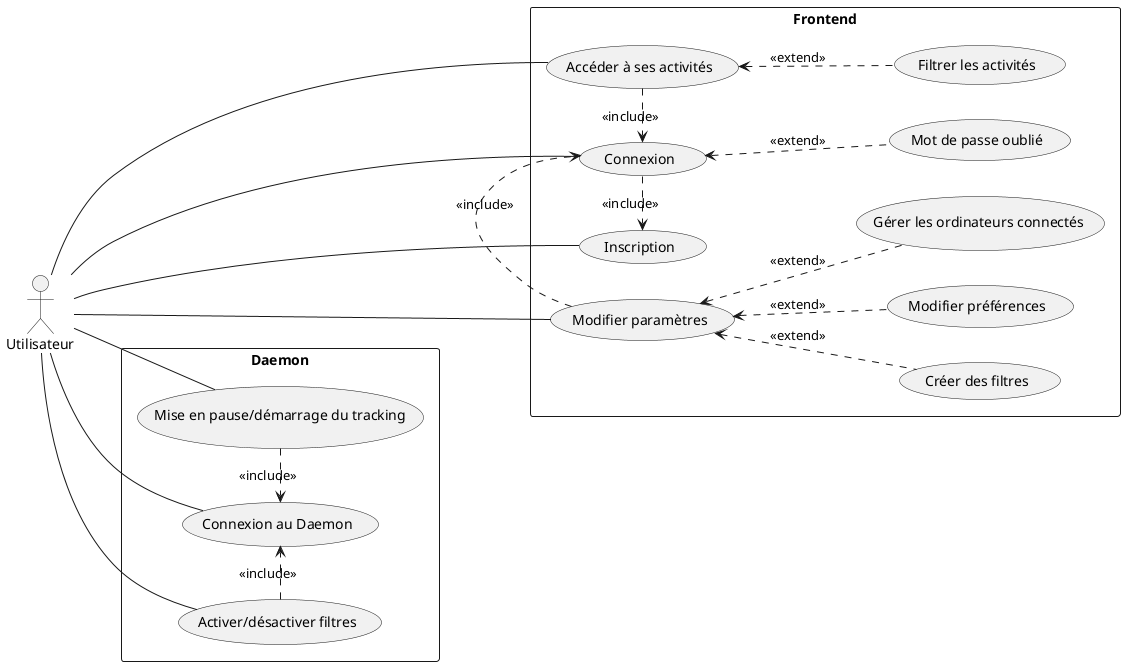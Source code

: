 @startuml
left to right direction

actor Utilisateur

rectangle Frontend {

Utilisateur --- (Accéder à ses activités)
Utilisateur --- (Connexion)
Utilisateur --- (Inscription)
Utilisateur --- (Modifier paramètres)


(Accéder à ses activités) <.. (Filtrer les activités) : <<extend>>
(Accéder à ses activités) .> (Connexion) : <<include>>
(Connexion) <.. (Mot de passe oublié) : <<extend>>
(Connexion) .> (Inscription) : <<include>>
(Modifier paramètres) .> (Connexion) : <<include>>
(Modifier paramètres) <.. (Modifier préférences) : <<extend>>
(Modifier paramètres) <.. (Gérer les ordinateurs connectés) : <<extend>>
(Modifier paramètres) <.. (Créer des filtres) : <<extend>>
}

rectangle Daemon {

Utilisateur -- (Mise en pause/démarrage du tracking)
Utilisateur -- (Connexion au Daemon)
Utilisateur -- (Activer/désactiver filtres)

(Mise en pause/démarrage du tracking) .> (Connexion au Daemon) : <<include>>
(Activer/désactiver filtres) .> (Connexion au Daemon) : <<include>>
}
@enduml

